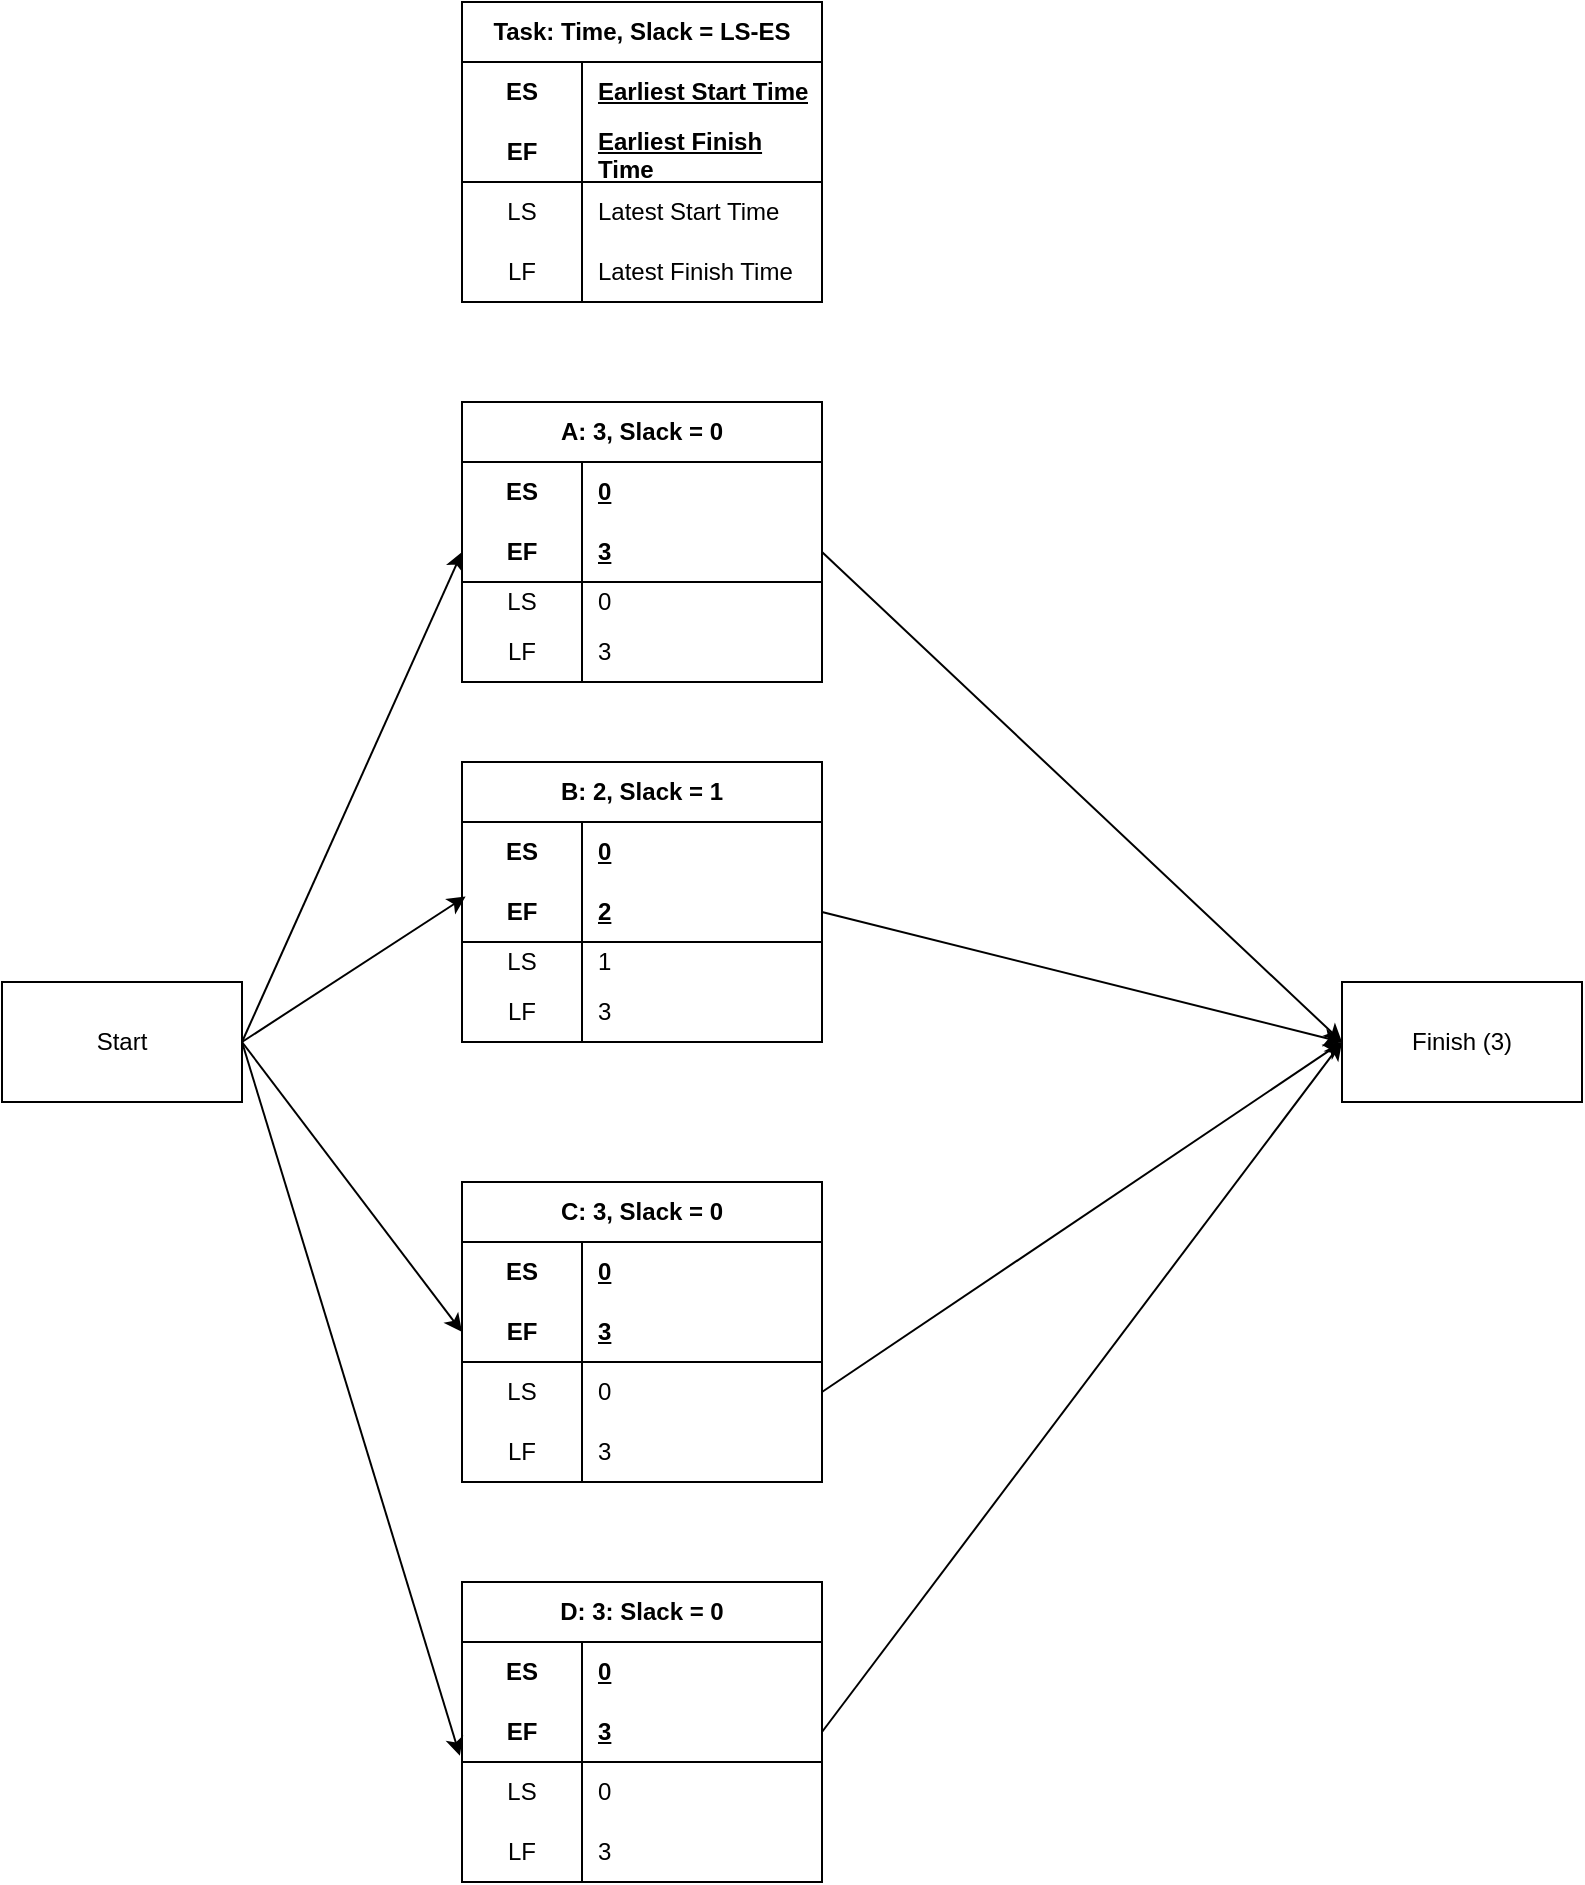 <mxfile version="24.7.1" type="github">
  <diagram name="Page-1" id="XeoXQkk8DJOPm01lvO3H">
    <mxGraphModel dx="1480" dy="1839" grid="1" gridSize="10" guides="1" tooltips="1" connect="1" arrows="1" fold="1" page="1" pageScale="1" pageWidth="850" pageHeight="1100" math="0" shadow="0">
      <root>
        <mxCell id="0" />
        <mxCell id="1" parent="0" />
        <mxCell id="TJnbPztA86zwDhUVfEwh-16" value="Task: Time, Slack = LS-ES" style="shape=table;startSize=30;container=1;collapsible=1;childLayout=tableLayout;fixedRows=1;rowLines=0;fontStyle=1;align=center;resizeLast=1;html=1;whiteSpace=wrap;" parent="1" vertex="1">
          <mxGeometry x="270" y="-1010" width="180" height="150" as="geometry" />
        </mxCell>
        <mxCell id="TJnbPztA86zwDhUVfEwh-17" value="" style="shape=tableRow;horizontal=0;startSize=0;swimlaneHead=0;swimlaneBody=0;fillColor=none;collapsible=0;dropTarget=0;points=[[0,0.5],[1,0.5]];portConstraint=eastwest;top=0;left=0;right=0;bottom=0;html=1;" parent="TJnbPztA86zwDhUVfEwh-16" vertex="1">
          <mxGeometry y="30" width="180" height="30" as="geometry" />
        </mxCell>
        <mxCell id="TJnbPztA86zwDhUVfEwh-18" value="ES" style="shape=partialRectangle;connectable=0;fillColor=none;top=0;left=0;bottom=0;right=0;fontStyle=1;overflow=hidden;html=1;whiteSpace=wrap;" parent="TJnbPztA86zwDhUVfEwh-17" vertex="1">
          <mxGeometry width="60" height="30" as="geometry">
            <mxRectangle width="60" height="30" as="alternateBounds" />
          </mxGeometry>
        </mxCell>
        <mxCell id="TJnbPztA86zwDhUVfEwh-19" value="Earliest Start Time" style="shape=partialRectangle;connectable=0;fillColor=none;top=0;left=0;bottom=0;right=0;align=left;spacingLeft=6;fontStyle=5;overflow=hidden;html=1;whiteSpace=wrap;" parent="TJnbPztA86zwDhUVfEwh-17" vertex="1">
          <mxGeometry x="60" width="120" height="30" as="geometry">
            <mxRectangle width="120" height="30" as="alternateBounds" />
          </mxGeometry>
        </mxCell>
        <mxCell id="TJnbPztA86zwDhUVfEwh-20" value="" style="shape=tableRow;horizontal=0;startSize=0;swimlaneHead=0;swimlaneBody=0;fillColor=none;collapsible=0;dropTarget=0;points=[[0,0.5],[1,0.5]];portConstraint=eastwest;top=0;left=0;right=0;bottom=1;html=1;" parent="TJnbPztA86zwDhUVfEwh-16" vertex="1">
          <mxGeometry y="60" width="180" height="30" as="geometry" />
        </mxCell>
        <mxCell id="TJnbPztA86zwDhUVfEwh-21" value="EF" style="shape=partialRectangle;connectable=0;fillColor=none;top=0;left=0;bottom=0;right=0;fontStyle=1;overflow=hidden;html=1;whiteSpace=wrap;" parent="TJnbPztA86zwDhUVfEwh-20" vertex="1">
          <mxGeometry width="60" height="30" as="geometry">
            <mxRectangle width="60" height="30" as="alternateBounds" />
          </mxGeometry>
        </mxCell>
        <mxCell id="TJnbPztA86zwDhUVfEwh-22" value="Earliest Finish Time" style="shape=partialRectangle;connectable=0;fillColor=none;top=0;left=0;bottom=0;right=0;align=left;spacingLeft=6;fontStyle=5;overflow=hidden;html=1;whiteSpace=wrap;" parent="TJnbPztA86zwDhUVfEwh-20" vertex="1">
          <mxGeometry x="60" width="120" height="30" as="geometry">
            <mxRectangle width="120" height="30" as="alternateBounds" />
          </mxGeometry>
        </mxCell>
        <mxCell id="TJnbPztA86zwDhUVfEwh-23" value="" style="shape=tableRow;horizontal=0;startSize=0;swimlaneHead=0;swimlaneBody=0;fillColor=none;collapsible=0;dropTarget=0;points=[[0,0.5],[1,0.5]];portConstraint=eastwest;top=0;left=0;right=0;bottom=0;html=1;" parent="TJnbPztA86zwDhUVfEwh-16" vertex="1">
          <mxGeometry y="90" width="180" height="30" as="geometry" />
        </mxCell>
        <mxCell id="TJnbPztA86zwDhUVfEwh-24" value="LS" style="shape=partialRectangle;connectable=0;fillColor=none;top=0;left=0;bottom=0;right=0;editable=1;overflow=hidden;html=1;whiteSpace=wrap;" parent="TJnbPztA86zwDhUVfEwh-23" vertex="1">
          <mxGeometry width="60" height="30" as="geometry">
            <mxRectangle width="60" height="30" as="alternateBounds" />
          </mxGeometry>
        </mxCell>
        <mxCell id="TJnbPztA86zwDhUVfEwh-25" value="Latest Start Time" style="shape=partialRectangle;connectable=0;fillColor=none;top=0;left=0;bottom=0;right=0;align=left;spacingLeft=6;overflow=hidden;html=1;whiteSpace=wrap;" parent="TJnbPztA86zwDhUVfEwh-23" vertex="1">
          <mxGeometry x="60" width="120" height="30" as="geometry">
            <mxRectangle width="120" height="30" as="alternateBounds" />
          </mxGeometry>
        </mxCell>
        <mxCell id="TJnbPztA86zwDhUVfEwh-26" value="" style="shape=tableRow;horizontal=0;startSize=0;swimlaneHead=0;swimlaneBody=0;fillColor=none;collapsible=0;dropTarget=0;points=[[0,0.5],[1,0.5]];portConstraint=eastwest;top=0;left=0;right=0;bottom=0;html=1;" parent="TJnbPztA86zwDhUVfEwh-16" vertex="1">
          <mxGeometry y="120" width="180" height="30" as="geometry" />
        </mxCell>
        <mxCell id="TJnbPztA86zwDhUVfEwh-27" value="LF" style="shape=partialRectangle;connectable=0;fillColor=none;top=0;left=0;bottom=0;right=0;editable=1;overflow=hidden;html=1;whiteSpace=wrap;" parent="TJnbPztA86zwDhUVfEwh-26" vertex="1">
          <mxGeometry width="60" height="30" as="geometry">
            <mxRectangle width="60" height="30" as="alternateBounds" />
          </mxGeometry>
        </mxCell>
        <mxCell id="TJnbPztA86zwDhUVfEwh-28" value="Latest Finish Time" style="shape=partialRectangle;connectable=0;fillColor=none;top=0;left=0;bottom=0;right=0;align=left;spacingLeft=6;overflow=hidden;html=1;whiteSpace=wrap;" parent="TJnbPztA86zwDhUVfEwh-26" vertex="1">
          <mxGeometry x="60" width="120" height="30" as="geometry">
            <mxRectangle width="120" height="30" as="alternateBounds" />
          </mxGeometry>
        </mxCell>
        <mxCell id="0DzU45vd-ed3Vx8SYJzA-14" value="Start" style="rounded=0;whiteSpace=wrap;html=1;" parent="1" vertex="1">
          <mxGeometry x="40" y="-520" width="120" height="60" as="geometry" />
        </mxCell>
        <mxCell id="0DzU45vd-ed3Vx8SYJzA-15" value="B: 2, Slack = 1" style="shape=table;startSize=30;container=1;collapsible=1;childLayout=tableLayout;fixedRows=1;rowLines=0;fontStyle=1;align=center;resizeLast=1;html=1;whiteSpace=wrap;" parent="1" vertex="1">
          <mxGeometry x="270" y="-630" width="180" height="140" as="geometry" />
        </mxCell>
        <mxCell id="0DzU45vd-ed3Vx8SYJzA-16" value="" style="shape=tableRow;horizontal=0;startSize=0;swimlaneHead=0;swimlaneBody=0;fillColor=none;collapsible=0;dropTarget=0;points=[[0,0.5],[1,0.5]];portConstraint=eastwest;top=0;left=0;right=0;bottom=0;html=1;" parent="0DzU45vd-ed3Vx8SYJzA-15" vertex="1">
          <mxGeometry y="30" width="180" height="30" as="geometry" />
        </mxCell>
        <mxCell id="0DzU45vd-ed3Vx8SYJzA-17" value="ES" style="shape=partialRectangle;connectable=0;fillColor=none;top=0;left=0;bottom=0;right=0;fontStyle=1;overflow=hidden;html=1;whiteSpace=wrap;" parent="0DzU45vd-ed3Vx8SYJzA-16" vertex="1">
          <mxGeometry width="60" height="30" as="geometry">
            <mxRectangle width="60" height="30" as="alternateBounds" />
          </mxGeometry>
        </mxCell>
        <mxCell id="0DzU45vd-ed3Vx8SYJzA-18" value="0" style="shape=partialRectangle;connectable=0;fillColor=none;top=0;left=0;bottom=0;right=0;align=left;spacingLeft=6;fontStyle=5;overflow=hidden;html=1;whiteSpace=wrap;" parent="0DzU45vd-ed3Vx8SYJzA-16" vertex="1">
          <mxGeometry x="60" width="120" height="30" as="geometry">
            <mxRectangle width="120" height="30" as="alternateBounds" />
          </mxGeometry>
        </mxCell>
        <mxCell id="0DzU45vd-ed3Vx8SYJzA-19" value="" style="shape=tableRow;horizontal=0;startSize=0;swimlaneHead=0;swimlaneBody=0;fillColor=none;collapsible=0;dropTarget=0;points=[[0,0.5],[1,0.5]];portConstraint=eastwest;top=0;left=0;right=0;bottom=1;html=1;" parent="0DzU45vd-ed3Vx8SYJzA-15" vertex="1">
          <mxGeometry y="60" width="180" height="30" as="geometry" />
        </mxCell>
        <mxCell id="0DzU45vd-ed3Vx8SYJzA-20" value="EF" style="shape=partialRectangle;connectable=0;fillColor=none;top=0;left=0;bottom=0;right=0;fontStyle=1;overflow=hidden;html=1;whiteSpace=wrap;" parent="0DzU45vd-ed3Vx8SYJzA-19" vertex="1">
          <mxGeometry width="60" height="30" as="geometry">
            <mxRectangle width="60" height="30" as="alternateBounds" />
          </mxGeometry>
        </mxCell>
        <mxCell id="0DzU45vd-ed3Vx8SYJzA-21" value="2" style="shape=partialRectangle;connectable=0;fillColor=none;top=0;left=0;bottom=0;right=0;align=left;spacingLeft=6;fontStyle=5;overflow=hidden;html=1;whiteSpace=wrap;" parent="0DzU45vd-ed3Vx8SYJzA-19" vertex="1">
          <mxGeometry x="60" width="120" height="30" as="geometry">
            <mxRectangle width="120" height="30" as="alternateBounds" />
          </mxGeometry>
        </mxCell>
        <mxCell id="0DzU45vd-ed3Vx8SYJzA-22" value="" style="shape=tableRow;horizontal=0;startSize=0;swimlaneHead=0;swimlaneBody=0;fillColor=none;collapsible=0;dropTarget=0;points=[[0,0.5],[1,0.5]];portConstraint=eastwest;top=0;left=0;right=0;bottom=0;html=1;" parent="0DzU45vd-ed3Vx8SYJzA-15" vertex="1">
          <mxGeometry y="90" width="180" height="20" as="geometry" />
        </mxCell>
        <mxCell id="0DzU45vd-ed3Vx8SYJzA-23" value="LS" style="shape=partialRectangle;connectable=0;fillColor=none;top=0;left=0;bottom=0;right=0;editable=1;overflow=hidden;html=1;whiteSpace=wrap;" parent="0DzU45vd-ed3Vx8SYJzA-22" vertex="1">
          <mxGeometry width="60" height="20" as="geometry">
            <mxRectangle width="60" height="20" as="alternateBounds" />
          </mxGeometry>
        </mxCell>
        <mxCell id="0DzU45vd-ed3Vx8SYJzA-24" value="1" style="shape=partialRectangle;connectable=0;fillColor=none;top=0;left=0;bottom=0;right=0;align=left;spacingLeft=6;overflow=hidden;html=1;whiteSpace=wrap;" parent="0DzU45vd-ed3Vx8SYJzA-22" vertex="1">
          <mxGeometry x="60" width="120" height="20" as="geometry">
            <mxRectangle width="120" height="20" as="alternateBounds" />
          </mxGeometry>
        </mxCell>
        <mxCell id="0DzU45vd-ed3Vx8SYJzA-25" value="" style="shape=tableRow;horizontal=0;startSize=0;swimlaneHead=0;swimlaneBody=0;fillColor=none;collapsible=0;dropTarget=0;points=[[0,0.5],[1,0.5]];portConstraint=eastwest;top=0;left=0;right=0;bottom=0;html=1;" parent="0DzU45vd-ed3Vx8SYJzA-15" vertex="1">
          <mxGeometry y="110" width="180" height="30" as="geometry" />
        </mxCell>
        <mxCell id="0DzU45vd-ed3Vx8SYJzA-26" value="LF" style="shape=partialRectangle;connectable=0;fillColor=none;top=0;left=0;bottom=0;right=0;editable=1;overflow=hidden;html=1;whiteSpace=wrap;" parent="0DzU45vd-ed3Vx8SYJzA-25" vertex="1">
          <mxGeometry width="60" height="30" as="geometry">
            <mxRectangle width="60" height="30" as="alternateBounds" />
          </mxGeometry>
        </mxCell>
        <mxCell id="0DzU45vd-ed3Vx8SYJzA-27" value="3" style="shape=partialRectangle;connectable=0;fillColor=none;top=0;left=0;bottom=0;right=0;align=left;spacingLeft=6;overflow=hidden;html=1;whiteSpace=wrap;" parent="0DzU45vd-ed3Vx8SYJzA-25" vertex="1">
          <mxGeometry x="60" width="120" height="30" as="geometry">
            <mxRectangle width="120" height="30" as="alternateBounds" />
          </mxGeometry>
        </mxCell>
        <mxCell id="0DzU45vd-ed3Vx8SYJzA-28" value="C: 3, Slack = 0" style="shape=table;startSize=30;container=1;collapsible=1;childLayout=tableLayout;fixedRows=1;rowLines=0;fontStyle=1;align=center;resizeLast=1;html=1;whiteSpace=wrap;" parent="1" vertex="1">
          <mxGeometry x="270" y="-420" width="180" height="150" as="geometry" />
        </mxCell>
        <mxCell id="0DzU45vd-ed3Vx8SYJzA-29" value="" style="shape=tableRow;horizontal=0;startSize=0;swimlaneHead=0;swimlaneBody=0;fillColor=none;collapsible=0;dropTarget=0;points=[[0,0.5],[1,0.5]];portConstraint=eastwest;top=0;left=0;right=0;bottom=0;html=1;" parent="0DzU45vd-ed3Vx8SYJzA-28" vertex="1">
          <mxGeometry y="30" width="180" height="30" as="geometry" />
        </mxCell>
        <mxCell id="0DzU45vd-ed3Vx8SYJzA-30" value="ES" style="shape=partialRectangle;connectable=0;fillColor=none;top=0;left=0;bottom=0;right=0;fontStyle=1;overflow=hidden;html=1;whiteSpace=wrap;" parent="0DzU45vd-ed3Vx8SYJzA-29" vertex="1">
          <mxGeometry width="60" height="30" as="geometry">
            <mxRectangle width="60" height="30" as="alternateBounds" />
          </mxGeometry>
        </mxCell>
        <mxCell id="0DzU45vd-ed3Vx8SYJzA-31" value="0" style="shape=partialRectangle;connectable=0;fillColor=none;top=0;left=0;bottom=0;right=0;align=left;spacingLeft=6;fontStyle=5;overflow=hidden;html=1;whiteSpace=wrap;" parent="0DzU45vd-ed3Vx8SYJzA-29" vertex="1">
          <mxGeometry x="60" width="120" height="30" as="geometry">
            <mxRectangle width="120" height="30" as="alternateBounds" />
          </mxGeometry>
        </mxCell>
        <mxCell id="0DzU45vd-ed3Vx8SYJzA-32" value="" style="shape=tableRow;horizontal=0;startSize=0;swimlaneHead=0;swimlaneBody=0;fillColor=none;collapsible=0;dropTarget=0;points=[[0,0.5],[1,0.5]];portConstraint=eastwest;top=0;left=0;right=0;bottom=1;html=1;" parent="0DzU45vd-ed3Vx8SYJzA-28" vertex="1">
          <mxGeometry y="60" width="180" height="30" as="geometry" />
        </mxCell>
        <mxCell id="0DzU45vd-ed3Vx8SYJzA-33" value="EF" style="shape=partialRectangle;connectable=0;fillColor=none;top=0;left=0;bottom=0;right=0;fontStyle=1;overflow=hidden;html=1;whiteSpace=wrap;" parent="0DzU45vd-ed3Vx8SYJzA-32" vertex="1">
          <mxGeometry width="60" height="30" as="geometry">
            <mxRectangle width="60" height="30" as="alternateBounds" />
          </mxGeometry>
        </mxCell>
        <mxCell id="0DzU45vd-ed3Vx8SYJzA-34" value="3" style="shape=partialRectangle;connectable=0;fillColor=none;top=0;left=0;bottom=0;right=0;align=left;spacingLeft=6;fontStyle=5;overflow=hidden;html=1;whiteSpace=wrap;" parent="0DzU45vd-ed3Vx8SYJzA-32" vertex="1">
          <mxGeometry x="60" width="120" height="30" as="geometry">
            <mxRectangle width="120" height="30" as="alternateBounds" />
          </mxGeometry>
        </mxCell>
        <mxCell id="0DzU45vd-ed3Vx8SYJzA-35" value="" style="shape=tableRow;horizontal=0;startSize=0;swimlaneHead=0;swimlaneBody=0;fillColor=none;collapsible=0;dropTarget=0;points=[[0,0.5],[1,0.5]];portConstraint=eastwest;top=0;left=0;right=0;bottom=0;html=1;" parent="0DzU45vd-ed3Vx8SYJzA-28" vertex="1">
          <mxGeometry y="90" width="180" height="30" as="geometry" />
        </mxCell>
        <mxCell id="0DzU45vd-ed3Vx8SYJzA-36" value="LS" style="shape=partialRectangle;connectable=0;fillColor=none;top=0;left=0;bottom=0;right=0;editable=1;overflow=hidden;html=1;whiteSpace=wrap;" parent="0DzU45vd-ed3Vx8SYJzA-35" vertex="1">
          <mxGeometry width="60" height="30" as="geometry">
            <mxRectangle width="60" height="30" as="alternateBounds" />
          </mxGeometry>
        </mxCell>
        <mxCell id="0DzU45vd-ed3Vx8SYJzA-37" value="0" style="shape=partialRectangle;connectable=0;fillColor=none;top=0;left=0;bottom=0;right=0;align=left;spacingLeft=6;overflow=hidden;html=1;whiteSpace=wrap;" parent="0DzU45vd-ed3Vx8SYJzA-35" vertex="1">
          <mxGeometry x="60" width="120" height="30" as="geometry">
            <mxRectangle width="120" height="30" as="alternateBounds" />
          </mxGeometry>
        </mxCell>
        <mxCell id="0DzU45vd-ed3Vx8SYJzA-38" value="" style="shape=tableRow;horizontal=0;startSize=0;swimlaneHead=0;swimlaneBody=0;fillColor=none;collapsible=0;dropTarget=0;points=[[0,0.5],[1,0.5]];portConstraint=eastwest;top=0;left=0;right=0;bottom=0;html=1;" parent="0DzU45vd-ed3Vx8SYJzA-28" vertex="1">
          <mxGeometry y="120" width="180" height="30" as="geometry" />
        </mxCell>
        <mxCell id="0DzU45vd-ed3Vx8SYJzA-39" value="LF" style="shape=partialRectangle;connectable=0;fillColor=none;top=0;left=0;bottom=0;right=0;editable=1;overflow=hidden;html=1;whiteSpace=wrap;" parent="0DzU45vd-ed3Vx8SYJzA-38" vertex="1">
          <mxGeometry width="60" height="30" as="geometry">
            <mxRectangle width="60" height="30" as="alternateBounds" />
          </mxGeometry>
        </mxCell>
        <mxCell id="0DzU45vd-ed3Vx8SYJzA-40" value="3" style="shape=partialRectangle;connectable=0;fillColor=none;top=0;left=0;bottom=0;right=0;align=left;spacingLeft=6;overflow=hidden;html=1;whiteSpace=wrap;" parent="0DzU45vd-ed3Vx8SYJzA-38" vertex="1">
          <mxGeometry x="60" width="120" height="30" as="geometry">
            <mxRectangle width="120" height="30" as="alternateBounds" />
          </mxGeometry>
        </mxCell>
        <mxCell id="0DzU45vd-ed3Vx8SYJzA-67" value="D: 3: Slack = 0" style="shape=table;startSize=30;container=1;collapsible=1;childLayout=tableLayout;fixedRows=1;rowLines=0;fontStyle=1;align=center;resizeLast=1;html=1;whiteSpace=wrap;" parent="1" vertex="1">
          <mxGeometry x="270" y="-220" width="180" height="150" as="geometry" />
        </mxCell>
        <mxCell id="0DzU45vd-ed3Vx8SYJzA-68" value="" style="shape=tableRow;horizontal=0;startSize=0;swimlaneHead=0;swimlaneBody=0;fillColor=none;collapsible=0;dropTarget=0;points=[[0,0.5],[1,0.5]];portConstraint=eastwest;top=0;left=0;right=0;bottom=0;html=1;" parent="0DzU45vd-ed3Vx8SYJzA-67" vertex="1">
          <mxGeometry y="30" width="180" height="30" as="geometry" />
        </mxCell>
        <mxCell id="0DzU45vd-ed3Vx8SYJzA-69" value="ES" style="shape=partialRectangle;connectable=0;fillColor=none;top=0;left=0;bottom=0;right=0;fontStyle=1;overflow=hidden;html=1;whiteSpace=wrap;" parent="0DzU45vd-ed3Vx8SYJzA-68" vertex="1">
          <mxGeometry width="60" height="30" as="geometry">
            <mxRectangle width="60" height="30" as="alternateBounds" />
          </mxGeometry>
        </mxCell>
        <mxCell id="0DzU45vd-ed3Vx8SYJzA-70" value="0" style="shape=partialRectangle;connectable=0;fillColor=none;top=0;left=0;bottom=0;right=0;align=left;spacingLeft=6;fontStyle=5;overflow=hidden;html=1;whiteSpace=wrap;" parent="0DzU45vd-ed3Vx8SYJzA-68" vertex="1">
          <mxGeometry x="60" width="120" height="30" as="geometry">
            <mxRectangle width="120" height="30" as="alternateBounds" />
          </mxGeometry>
        </mxCell>
        <mxCell id="0DzU45vd-ed3Vx8SYJzA-71" value="" style="shape=tableRow;horizontal=0;startSize=0;swimlaneHead=0;swimlaneBody=0;fillColor=none;collapsible=0;dropTarget=0;points=[[0,0.5],[1,0.5]];portConstraint=eastwest;top=0;left=0;right=0;bottom=1;html=1;" parent="0DzU45vd-ed3Vx8SYJzA-67" vertex="1">
          <mxGeometry y="60" width="180" height="30" as="geometry" />
        </mxCell>
        <mxCell id="0DzU45vd-ed3Vx8SYJzA-72" value="EF" style="shape=partialRectangle;connectable=0;fillColor=none;top=0;left=0;bottom=0;right=0;fontStyle=1;overflow=hidden;html=1;whiteSpace=wrap;" parent="0DzU45vd-ed3Vx8SYJzA-71" vertex="1">
          <mxGeometry width="60" height="30" as="geometry">
            <mxRectangle width="60" height="30" as="alternateBounds" />
          </mxGeometry>
        </mxCell>
        <mxCell id="0DzU45vd-ed3Vx8SYJzA-73" value="3" style="shape=partialRectangle;connectable=0;fillColor=none;top=0;left=0;bottom=0;right=0;align=left;spacingLeft=6;fontStyle=5;overflow=hidden;html=1;whiteSpace=wrap;" parent="0DzU45vd-ed3Vx8SYJzA-71" vertex="1">
          <mxGeometry x="60" width="120" height="30" as="geometry">
            <mxRectangle width="120" height="30" as="alternateBounds" />
          </mxGeometry>
        </mxCell>
        <mxCell id="0DzU45vd-ed3Vx8SYJzA-74" value="" style="shape=tableRow;horizontal=0;startSize=0;swimlaneHead=0;swimlaneBody=0;fillColor=none;collapsible=0;dropTarget=0;points=[[0,0.5],[1,0.5]];portConstraint=eastwest;top=0;left=0;right=0;bottom=0;html=1;" parent="0DzU45vd-ed3Vx8SYJzA-67" vertex="1">
          <mxGeometry y="90" width="180" height="30" as="geometry" />
        </mxCell>
        <mxCell id="0DzU45vd-ed3Vx8SYJzA-75" value="LS" style="shape=partialRectangle;connectable=0;fillColor=none;top=0;left=0;bottom=0;right=0;editable=1;overflow=hidden;html=1;whiteSpace=wrap;" parent="0DzU45vd-ed3Vx8SYJzA-74" vertex="1">
          <mxGeometry width="60" height="30" as="geometry">
            <mxRectangle width="60" height="30" as="alternateBounds" />
          </mxGeometry>
        </mxCell>
        <mxCell id="0DzU45vd-ed3Vx8SYJzA-76" value="0" style="shape=partialRectangle;connectable=0;fillColor=none;top=0;left=0;bottom=0;right=0;align=left;spacingLeft=6;overflow=hidden;html=1;whiteSpace=wrap;" parent="0DzU45vd-ed3Vx8SYJzA-74" vertex="1">
          <mxGeometry x="60" width="120" height="30" as="geometry">
            <mxRectangle width="120" height="30" as="alternateBounds" />
          </mxGeometry>
        </mxCell>
        <mxCell id="0DzU45vd-ed3Vx8SYJzA-77" value="" style="shape=tableRow;horizontal=0;startSize=0;swimlaneHead=0;swimlaneBody=0;fillColor=none;collapsible=0;dropTarget=0;points=[[0,0.5],[1,0.5]];portConstraint=eastwest;top=0;left=0;right=0;bottom=0;html=1;" parent="0DzU45vd-ed3Vx8SYJzA-67" vertex="1">
          <mxGeometry y="120" width="180" height="30" as="geometry" />
        </mxCell>
        <mxCell id="0DzU45vd-ed3Vx8SYJzA-78" value="LF" style="shape=partialRectangle;connectable=0;fillColor=none;top=0;left=0;bottom=0;right=0;editable=1;overflow=hidden;html=1;whiteSpace=wrap;" parent="0DzU45vd-ed3Vx8SYJzA-77" vertex="1">
          <mxGeometry width="60" height="30" as="geometry">
            <mxRectangle width="60" height="30" as="alternateBounds" />
          </mxGeometry>
        </mxCell>
        <mxCell id="0DzU45vd-ed3Vx8SYJzA-79" value="3" style="shape=partialRectangle;connectable=0;fillColor=none;top=0;left=0;bottom=0;right=0;align=left;spacingLeft=6;overflow=hidden;html=1;whiteSpace=wrap;" parent="0DzU45vd-ed3Vx8SYJzA-77" vertex="1">
          <mxGeometry x="60" width="120" height="30" as="geometry">
            <mxRectangle width="120" height="30" as="alternateBounds" />
          </mxGeometry>
        </mxCell>
        <mxCell id="0DzU45vd-ed3Vx8SYJzA-80" value="" style="endArrow=classic;html=1;rounded=0;exitX=1;exitY=0.5;exitDx=0;exitDy=0;entryX=0;entryY=0.5;entryDx=0;entryDy=0;" parent="1" target="0DzU45vd-ed3Vx8SYJzA-32" edge="1" source="0DzU45vd-ed3Vx8SYJzA-14">
          <mxGeometry width="50" height="50" relative="1" as="geometry">
            <mxPoint x="380" y="-465" as="sourcePoint" />
            <mxPoint x="440" y="-465" as="targetPoint" />
          </mxGeometry>
        </mxCell>
        <mxCell id="0DzU45vd-ed3Vx8SYJzA-81" value="" style="endArrow=classic;html=1;rounded=0;exitX=1;exitY=0.5;exitDx=0;exitDy=0;entryX=0.01;entryY=0.243;entryDx=0;entryDy=0;entryPerimeter=0;" parent="1" target="0DzU45vd-ed3Vx8SYJzA-19" edge="1" source="0DzU45vd-ed3Vx8SYJzA-14">
          <mxGeometry width="50" height="50" relative="1" as="geometry">
            <mxPoint x="380" y="-495" as="sourcePoint" />
            <mxPoint x="730" y="-440" as="targetPoint" />
          </mxGeometry>
        </mxCell>
        <mxCell id="0DzU45vd-ed3Vx8SYJzA-82" value="" style="endArrow=classic;html=1;rounded=0;exitX=1;exitY=0.5;exitDx=0;exitDy=0;entryX=-0.006;entryY=-0.106;entryDx=0;entryDy=0;entryPerimeter=0;" parent="1" target="0DzU45vd-ed3Vx8SYJzA-74" edge="1" source="0DzU45vd-ed3Vx8SYJzA-14">
          <mxGeometry width="50" height="50" relative="1" as="geometry">
            <mxPoint x="380" y="-435" as="sourcePoint" />
            <mxPoint x="730" y="-440" as="targetPoint" />
          </mxGeometry>
        </mxCell>
        <mxCell id="9AJl_GEFhX7FqIGgjqZz-14" value="A: 3, Slack = 0" style="shape=table;startSize=30;container=1;collapsible=1;childLayout=tableLayout;fixedRows=1;rowLines=0;fontStyle=1;align=center;resizeLast=1;html=1;whiteSpace=wrap;" vertex="1" parent="1">
          <mxGeometry x="270" y="-810" width="180" height="140" as="geometry" />
        </mxCell>
        <mxCell id="9AJl_GEFhX7FqIGgjqZz-15" value="" style="shape=tableRow;horizontal=0;startSize=0;swimlaneHead=0;swimlaneBody=0;fillColor=none;collapsible=0;dropTarget=0;points=[[0,0.5],[1,0.5]];portConstraint=eastwest;top=0;left=0;right=0;bottom=0;html=1;" vertex="1" parent="9AJl_GEFhX7FqIGgjqZz-14">
          <mxGeometry y="30" width="180" height="30" as="geometry" />
        </mxCell>
        <mxCell id="9AJl_GEFhX7FqIGgjqZz-16" value="ES" style="shape=partialRectangle;connectable=0;fillColor=none;top=0;left=0;bottom=0;right=0;fontStyle=1;overflow=hidden;html=1;whiteSpace=wrap;" vertex="1" parent="9AJl_GEFhX7FqIGgjqZz-15">
          <mxGeometry width="60" height="30" as="geometry">
            <mxRectangle width="60" height="30" as="alternateBounds" />
          </mxGeometry>
        </mxCell>
        <mxCell id="9AJl_GEFhX7FqIGgjqZz-17" value="0" style="shape=partialRectangle;connectable=0;fillColor=none;top=0;left=0;bottom=0;right=0;align=left;spacingLeft=6;fontStyle=5;overflow=hidden;html=1;whiteSpace=wrap;" vertex="1" parent="9AJl_GEFhX7FqIGgjqZz-15">
          <mxGeometry x="60" width="120" height="30" as="geometry">
            <mxRectangle width="120" height="30" as="alternateBounds" />
          </mxGeometry>
        </mxCell>
        <mxCell id="9AJl_GEFhX7FqIGgjqZz-18" value="" style="shape=tableRow;horizontal=0;startSize=0;swimlaneHead=0;swimlaneBody=0;fillColor=none;collapsible=0;dropTarget=0;points=[[0,0.5],[1,0.5]];portConstraint=eastwest;top=0;left=0;right=0;bottom=1;html=1;" vertex="1" parent="9AJl_GEFhX7FqIGgjqZz-14">
          <mxGeometry y="60" width="180" height="30" as="geometry" />
        </mxCell>
        <mxCell id="9AJl_GEFhX7FqIGgjqZz-19" value="EF" style="shape=partialRectangle;connectable=0;fillColor=none;top=0;left=0;bottom=0;right=0;fontStyle=1;overflow=hidden;html=1;whiteSpace=wrap;" vertex="1" parent="9AJl_GEFhX7FqIGgjqZz-18">
          <mxGeometry width="60" height="30" as="geometry">
            <mxRectangle width="60" height="30" as="alternateBounds" />
          </mxGeometry>
        </mxCell>
        <mxCell id="9AJl_GEFhX7FqIGgjqZz-20" value="3" style="shape=partialRectangle;connectable=0;fillColor=none;top=0;left=0;bottom=0;right=0;align=left;spacingLeft=6;fontStyle=5;overflow=hidden;html=1;whiteSpace=wrap;" vertex="1" parent="9AJl_GEFhX7FqIGgjqZz-18">
          <mxGeometry x="60" width="120" height="30" as="geometry">
            <mxRectangle width="120" height="30" as="alternateBounds" />
          </mxGeometry>
        </mxCell>
        <mxCell id="9AJl_GEFhX7FqIGgjqZz-21" value="" style="shape=tableRow;horizontal=0;startSize=0;swimlaneHead=0;swimlaneBody=0;fillColor=none;collapsible=0;dropTarget=0;points=[[0,0.5],[1,0.5]];portConstraint=eastwest;top=0;left=0;right=0;bottom=0;html=1;" vertex="1" parent="9AJl_GEFhX7FqIGgjqZz-14">
          <mxGeometry y="90" width="180" height="20" as="geometry" />
        </mxCell>
        <mxCell id="9AJl_GEFhX7FqIGgjqZz-22" value="LS" style="shape=partialRectangle;connectable=0;fillColor=none;top=0;left=0;bottom=0;right=0;editable=1;overflow=hidden;html=1;whiteSpace=wrap;" vertex="1" parent="9AJl_GEFhX7FqIGgjqZz-21">
          <mxGeometry width="60" height="20" as="geometry">
            <mxRectangle width="60" height="20" as="alternateBounds" />
          </mxGeometry>
        </mxCell>
        <mxCell id="9AJl_GEFhX7FqIGgjqZz-23" value="0" style="shape=partialRectangle;connectable=0;fillColor=none;top=0;left=0;bottom=0;right=0;align=left;spacingLeft=6;overflow=hidden;html=1;whiteSpace=wrap;" vertex="1" parent="9AJl_GEFhX7FqIGgjqZz-21">
          <mxGeometry x="60" width="120" height="20" as="geometry">
            <mxRectangle width="120" height="20" as="alternateBounds" />
          </mxGeometry>
        </mxCell>
        <mxCell id="9AJl_GEFhX7FqIGgjqZz-24" value="" style="shape=tableRow;horizontal=0;startSize=0;swimlaneHead=0;swimlaneBody=0;fillColor=none;collapsible=0;dropTarget=0;points=[[0,0.5],[1,0.5]];portConstraint=eastwest;top=0;left=0;right=0;bottom=0;html=1;" vertex="1" parent="9AJl_GEFhX7FqIGgjqZz-14">
          <mxGeometry y="110" width="180" height="30" as="geometry" />
        </mxCell>
        <mxCell id="9AJl_GEFhX7FqIGgjqZz-25" value="LF" style="shape=partialRectangle;connectable=0;fillColor=none;top=0;left=0;bottom=0;right=0;editable=1;overflow=hidden;html=1;whiteSpace=wrap;" vertex="1" parent="9AJl_GEFhX7FqIGgjqZz-24">
          <mxGeometry width="60" height="30" as="geometry">
            <mxRectangle width="60" height="30" as="alternateBounds" />
          </mxGeometry>
        </mxCell>
        <mxCell id="9AJl_GEFhX7FqIGgjqZz-26" value="3" style="shape=partialRectangle;connectable=0;fillColor=none;top=0;left=0;bottom=0;right=0;align=left;spacingLeft=6;overflow=hidden;html=1;whiteSpace=wrap;" vertex="1" parent="9AJl_GEFhX7FqIGgjqZz-24">
          <mxGeometry x="60" width="120" height="30" as="geometry">
            <mxRectangle width="120" height="30" as="alternateBounds" />
          </mxGeometry>
        </mxCell>
        <mxCell id="9AJl_GEFhX7FqIGgjqZz-27" value="" style="endArrow=classic;html=1;rounded=0;exitX=1;exitY=0.5;exitDx=0;exitDy=0;entryX=0;entryY=0.5;entryDx=0;entryDy=0;" edge="1" parent="1" source="0DzU45vd-ed3Vx8SYJzA-14" target="9AJl_GEFhX7FqIGgjqZz-18">
          <mxGeometry width="50" height="50" relative="1" as="geometry">
            <mxPoint x="170" y="-480" as="sourcePoint" />
            <mxPoint x="282" y="-553" as="targetPoint" />
          </mxGeometry>
        </mxCell>
        <mxCell id="9AJl_GEFhX7FqIGgjqZz-28" value="Finish (3)" style="rounded=0;whiteSpace=wrap;html=1;" vertex="1" parent="1">
          <mxGeometry x="710" y="-520" width="120" height="60" as="geometry" />
        </mxCell>
        <mxCell id="9AJl_GEFhX7FqIGgjqZz-29" value="" style="endArrow=classic;html=1;rounded=0;exitX=1;exitY=0.5;exitDx=0;exitDy=0;entryX=0;entryY=0.5;entryDx=0;entryDy=0;" edge="1" parent="1" source="9AJl_GEFhX7FqIGgjqZz-18" target="9AJl_GEFhX7FqIGgjqZz-28">
          <mxGeometry width="50" height="50" relative="1" as="geometry">
            <mxPoint x="170" y="-480" as="sourcePoint" />
            <mxPoint x="280" y="-725" as="targetPoint" />
          </mxGeometry>
        </mxCell>
        <mxCell id="9AJl_GEFhX7FqIGgjqZz-30" value="" style="endArrow=classic;html=1;rounded=0;exitX=1;exitY=0.5;exitDx=0;exitDy=0;entryX=0;entryY=0.5;entryDx=0;entryDy=0;" edge="1" parent="1" source="0DzU45vd-ed3Vx8SYJzA-19" target="9AJl_GEFhX7FqIGgjqZz-28">
          <mxGeometry width="50" height="50" relative="1" as="geometry">
            <mxPoint x="460" y="-725" as="sourcePoint" />
            <mxPoint x="720" y="-480" as="targetPoint" />
          </mxGeometry>
        </mxCell>
        <mxCell id="9AJl_GEFhX7FqIGgjqZz-31" value="" style="endArrow=classic;html=1;rounded=0;exitX=1;exitY=0.5;exitDx=0;exitDy=0;entryX=0;entryY=0.5;entryDx=0;entryDy=0;" edge="1" parent="1" source="0DzU45vd-ed3Vx8SYJzA-35" target="9AJl_GEFhX7FqIGgjqZz-28">
          <mxGeometry width="50" height="50" relative="1" as="geometry">
            <mxPoint x="470" y="-715" as="sourcePoint" />
            <mxPoint x="730" y="-470" as="targetPoint" />
          </mxGeometry>
        </mxCell>
        <mxCell id="9AJl_GEFhX7FqIGgjqZz-33" value="" style="endArrow=classic;html=1;rounded=0;exitX=1;exitY=0.5;exitDx=0;exitDy=0;entryX=0;entryY=0.5;entryDx=0;entryDy=0;" edge="1" parent="1" source="0DzU45vd-ed3Vx8SYJzA-71" target="9AJl_GEFhX7FqIGgjqZz-28">
          <mxGeometry width="50" height="50" relative="1" as="geometry">
            <mxPoint x="460" y="-305" as="sourcePoint" />
            <mxPoint x="720" y="-480" as="targetPoint" />
          </mxGeometry>
        </mxCell>
      </root>
    </mxGraphModel>
  </diagram>
</mxfile>
